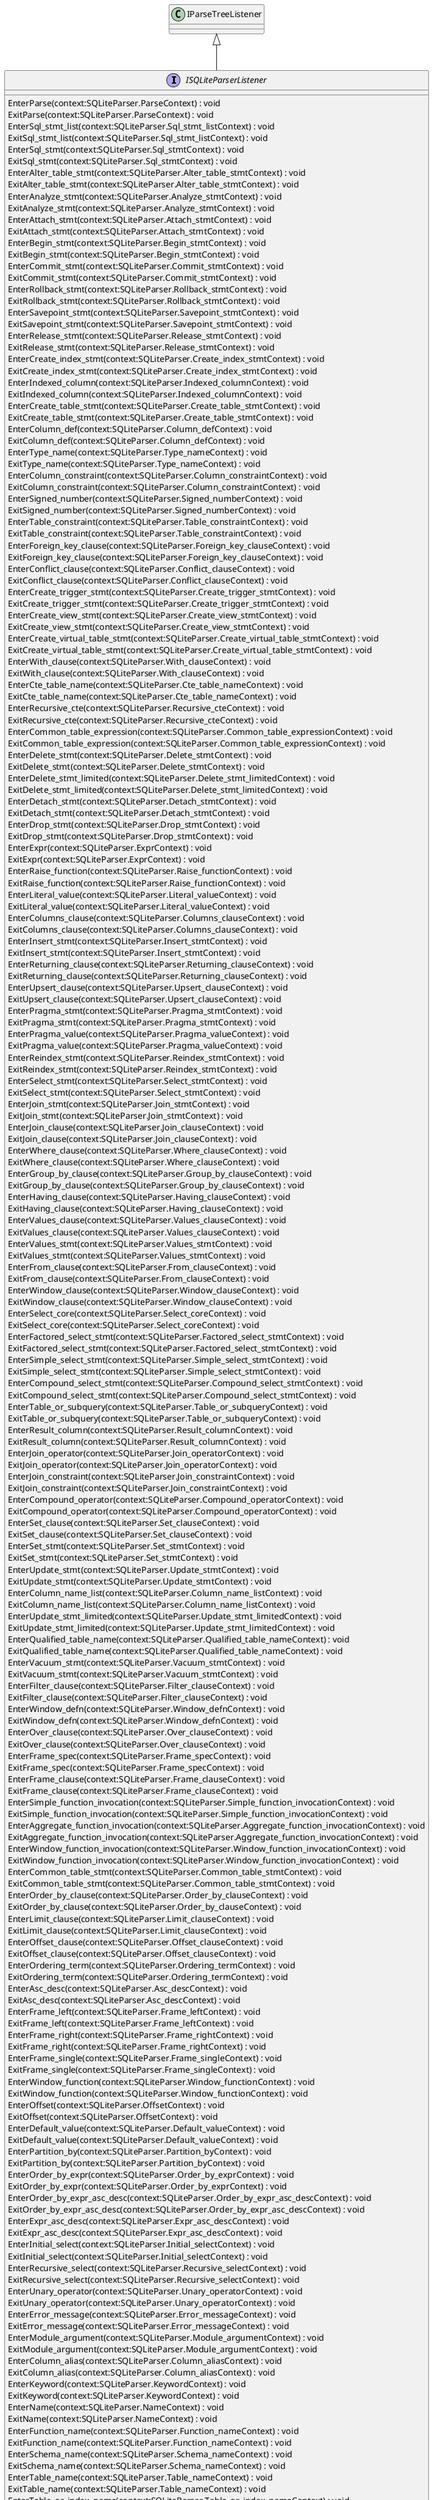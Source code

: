 @startuml
interface ISQLiteParserListener {
    EnterParse(context:SQLiteParser.ParseContext) : void
    ExitParse(context:SQLiteParser.ParseContext) : void
    EnterSql_stmt_list(context:SQLiteParser.Sql_stmt_listContext) : void
    ExitSql_stmt_list(context:SQLiteParser.Sql_stmt_listContext) : void
    EnterSql_stmt(context:SQLiteParser.Sql_stmtContext) : void
    ExitSql_stmt(context:SQLiteParser.Sql_stmtContext) : void
    EnterAlter_table_stmt(context:SQLiteParser.Alter_table_stmtContext) : void
    ExitAlter_table_stmt(context:SQLiteParser.Alter_table_stmtContext) : void
    EnterAnalyze_stmt(context:SQLiteParser.Analyze_stmtContext) : void
    ExitAnalyze_stmt(context:SQLiteParser.Analyze_stmtContext) : void
    EnterAttach_stmt(context:SQLiteParser.Attach_stmtContext) : void
    ExitAttach_stmt(context:SQLiteParser.Attach_stmtContext) : void
    EnterBegin_stmt(context:SQLiteParser.Begin_stmtContext) : void
    ExitBegin_stmt(context:SQLiteParser.Begin_stmtContext) : void
    EnterCommit_stmt(context:SQLiteParser.Commit_stmtContext) : void
    ExitCommit_stmt(context:SQLiteParser.Commit_stmtContext) : void
    EnterRollback_stmt(context:SQLiteParser.Rollback_stmtContext) : void
    ExitRollback_stmt(context:SQLiteParser.Rollback_stmtContext) : void
    EnterSavepoint_stmt(context:SQLiteParser.Savepoint_stmtContext) : void
    ExitSavepoint_stmt(context:SQLiteParser.Savepoint_stmtContext) : void
    EnterRelease_stmt(context:SQLiteParser.Release_stmtContext) : void
    ExitRelease_stmt(context:SQLiteParser.Release_stmtContext) : void
    EnterCreate_index_stmt(context:SQLiteParser.Create_index_stmtContext) : void
    ExitCreate_index_stmt(context:SQLiteParser.Create_index_stmtContext) : void
    EnterIndexed_column(context:SQLiteParser.Indexed_columnContext) : void
    ExitIndexed_column(context:SQLiteParser.Indexed_columnContext) : void
    EnterCreate_table_stmt(context:SQLiteParser.Create_table_stmtContext) : void
    ExitCreate_table_stmt(context:SQLiteParser.Create_table_stmtContext) : void
    EnterColumn_def(context:SQLiteParser.Column_defContext) : void
    ExitColumn_def(context:SQLiteParser.Column_defContext) : void
    EnterType_name(context:SQLiteParser.Type_nameContext) : void
    ExitType_name(context:SQLiteParser.Type_nameContext) : void
    EnterColumn_constraint(context:SQLiteParser.Column_constraintContext) : void
    ExitColumn_constraint(context:SQLiteParser.Column_constraintContext) : void
    EnterSigned_number(context:SQLiteParser.Signed_numberContext) : void
    ExitSigned_number(context:SQLiteParser.Signed_numberContext) : void
    EnterTable_constraint(context:SQLiteParser.Table_constraintContext) : void
    ExitTable_constraint(context:SQLiteParser.Table_constraintContext) : void
    EnterForeign_key_clause(context:SQLiteParser.Foreign_key_clauseContext) : void
    ExitForeign_key_clause(context:SQLiteParser.Foreign_key_clauseContext) : void
    EnterConflict_clause(context:SQLiteParser.Conflict_clauseContext) : void
    ExitConflict_clause(context:SQLiteParser.Conflict_clauseContext) : void
    EnterCreate_trigger_stmt(context:SQLiteParser.Create_trigger_stmtContext) : void
    ExitCreate_trigger_stmt(context:SQLiteParser.Create_trigger_stmtContext) : void
    EnterCreate_view_stmt(context:SQLiteParser.Create_view_stmtContext) : void
    ExitCreate_view_stmt(context:SQLiteParser.Create_view_stmtContext) : void
    EnterCreate_virtual_table_stmt(context:SQLiteParser.Create_virtual_table_stmtContext) : void
    ExitCreate_virtual_table_stmt(context:SQLiteParser.Create_virtual_table_stmtContext) : void
    EnterWith_clause(context:SQLiteParser.With_clauseContext) : void
    ExitWith_clause(context:SQLiteParser.With_clauseContext) : void
    EnterCte_table_name(context:SQLiteParser.Cte_table_nameContext) : void
    ExitCte_table_name(context:SQLiteParser.Cte_table_nameContext) : void
    EnterRecursive_cte(context:SQLiteParser.Recursive_cteContext) : void
    ExitRecursive_cte(context:SQLiteParser.Recursive_cteContext) : void
    EnterCommon_table_expression(context:SQLiteParser.Common_table_expressionContext) : void
    ExitCommon_table_expression(context:SQLiteParser.Common_table_expressionContext) : void
    EnterDelete_stmt(context:SQLiteParser.Delete_stmtContext) : void
    ExitDelete_stmt(context:SQLiteParser.Delete_stmtContext) : void
    EnterDelete_stmt_limited(context:SQLiteParser.Delete_stmt_limitedContext) : void
    ExitDelete_stmt_limited(context:SQLiteParser.Delete_stmt_limitedContext) : void
    EnterDetach_stmt(context:SQLiteParser.Detach_stmtContext) : void
    ExitDetach_stmt(context:SQLiteParser.Detach_stmtContext) : void
    EnterDrop_stmt(context:SQLiteParser.Drop_stmtContext) : void
    ExitDrop_stmt(context:SQLiteParser.Drop_stmtContext) : void
    EnterExpr(context:SQLiteParser.ExprContext) : void
    ExitExpr(context:SQLiteParser.ExprContext) : void
    EnterRaise_function(context:SQLiteParser.Raise_functionContext) : void
    ExitRaise_function(context:SQLiteParser.Raise_functionContext) : void
    EnterLiteral_value(context:SQLiteParser.Literal_valueContext) : void
    ExitLiteral_value(context:SQLiteParser.Literal_valueContext) : void
    EnterColumns_clause(context:SQLiteParser.Columns_clauseContext) : void
    ExitColumns_clause(context:SQLiteParser.Columns_clauseContext) : void
    EnterInsert_stmt(context:SQLiteParser.Insert_stmtContext) : void
    ExitInsert_stmt(context:SQLiteParser.Insert_stmtContext) : void
    EnterReturning_clause(context:SQLiteParser.Returning_clauseContext) : void
    ExitReturning_clause(context:SQLiteParser.Returning_clauseContext) : void
    EnterUpsert_clause(context:SQLiteParser.Upsert_clauseContext) : void
    ExitUpsert_clause(context:SQLiteParser.Upsert_clauseContext) : void
    EnterPragma_stmt(context:SQLiteParser.Pragma_stmtContext) : void
    ExitPragma_stmt(context:SQLiteParser.Pragma_stmtContext) : void
    EnterPragma_value(context:SQLiteParser.Pragma_valueContext) : void
    ExitPragma_value(context:SQLiteParser.Pragma_valueContext) : void
    EnterReindex_stmt(context:SQLiteParser.Reindex_stmtContext) : void
    ExitReindex_stmt(context:SQLiteParser.Reindex_stmtContext) : void
    EnterSelect_stmt(context:SQLiteParser.Select_stmtContext) : void
    ExitSelect_stmt(context:SQLiteParser.Select_stmtContext) : void
    EnterJoin_stmt(context:SQLiteParser.Join_stmtContext) : void
    ExitJoin_stmt(context:SQLiteParser.Join_stmtContext) : void
    EnterJoin_clause(context:SQLiteParser.Join_clauseContext) : void
    ExitJoin_clause(context:SQLiteParser.Join_clauseContext) : void
    EnterWhere_clause(context:SQLiteParser.Where_clauseContext) : void
    ExitWhere_clause(context:SQLiteParser.Where_clauseContext) : void
    EnterGroup_by_clause(context:SQLiteParser.Group_by_clauseContext) : void
    ExitGroup_by_clause(context:SQLiteParser.Group_by_clauseContext) : void
    EnterHaving_clause(context:SQLiteParser.Having_clauseContext) : void
    ExitHaving_clause(context:SQLiteParser.Having_clauseContext) : void
    EnterValues_clause(context:SQLiteParser.Values_clauseContext) : void
    ExitValues_clause(context:SQLiteParser.Values_clauseContext) : void
    EnterValues_stmt(context:SQLiteParser.Values_stmtContext) : void
    ExitValues_stmt(context:SQLiteParser.Values_stmtContext) : void
    EnterFrom_clause(context:SQLiteParser.From_clauseContext) : void
    ExitFrom_clause(context:SQLiteParser.From_clauseContext) : void
    EnterWindow_clause(context:SQLiteParser.Window_clauseContext) : void
    ExitWindow_clause(context:SQLiteParser.Window_clauseContext) : void
    EnterSelect_core(context:SQLiteParser.Select_coreContext) : void
    ExitSelect_core(context:SQLiteParser.Select_coreContext) : void
    EnterFactored_select_stmt(context:SQLiteParser.Factored_select_stmtContext) : void
    ExitFactored_select_stmt(context:SQLiteParser.Factored_select_stmtContext) : void
    EnterSimple_select_stmt(context:SQLiteParser.Simple_select_stmtContext) : void
    ExitSimple_select_stmt(context:SQLiteParser.Simple_select_stmtContext) : void
    EnterCompound_select_stmt(context:SQLiteParser.Compound_select_stmtContext) : void
    ExitCompound_select_stmt(context:SQLiteParser.Compound_select_stmtContext) : void
    EnterTable_or_subquery(context:SQLiteParser.Table_or_subqueryContext) : void
    ExitTable_or_subquery(context:SQLiteParser.Table_or_subqueryContext) : void
    EnterResult_column(context:SQLiteParser.Result_columnContext) : void
    ExitResult_column(context:SQLiteParser.Result_columnContext) : void
    EnterJoin_operator(context:SQLiteParser.Join_operatorContext) : void
    ExitJoin_operator(context:SQLiteParser.Join_operatorContext) : void
    EnterJoin_constraint(context:SQLiteParser.Join_constraintContext) : void
    ExitJoin_constraint(context:SQLiteParser.Join_constraintContext) : void
    EnterCompound_operator(context:SQLiteParser.Compound_operatorContext) : void
    ExitCompound_operator(context:SQLiteParser.Compound_operatorContext) : void
    EnterSet_clause(context:SQLiteParser.Set_clauseContext) : void
    ExitSet_clause(context:SQLiteParser.Set_clauseContext) : void
    EnterSet_stmt(context:SQLiteParser.Set_stmtContext) : void
    ExitSet_stmt(context:SQLiteParser.Set_stmtContext) : void
    EnterUpdate_stmt(context:SQLiteParser.Update_stmtContext) : void
    ExitUpdate_stmt(context:SQLiteParser.Update_stmtContext) : void
    EnterColumn_name_list(context:SQLiteParser.Column_name_listContext) : void
    ExitColumn_name_list(context:SQLiteParser.Column_name_listContext) : void
    EnterUpdate_stmt_limited(context:SQLiteParser.Update_stmt_limitedContext) : void
    ExitUpdate_stmt_limited(context:SQLiteParser.Update_stmt_limitedContext) : void
    EnterQualified_table_name(context:SQLiteParser.Qualified_table_nameContext) : void
    ExitQualified_table_name(context:SQLiteParser.Qualified_table_nameContext) : void
    EnterVacuum_stmt(context:SQLiteParser.Vacuum_stmtContext) : void
    ExitVacuum_stmt(context:SQLiteParser.Vacuum_stmtContext) : void
    EnterFilter_clause(context:SQLiteParser.Filter_clauseContext) : void
    ExitFilter_clause(context:SQLiteParser.Filter_clauseContext) : void
    EnterWindow_defn(context:SQLiteParser.Window_defnContext) : void
    ExitWindow_defn(context:SQLiteParser.Window_defnContext) : void
    EnterOver_clause(context:SQLiteParser.Over_clauseContext) : void
    ExitOver_clause(context:SQLiteParser.Over_clauseContext) : void
    EnterFrame_spec(context:SQLiteParser.Frame_specContext) : void
    ExitFrame_spec(context:SQLiteParser.Frame_specContext) : void
    EnterFrame_clause(context:SQLiteParser.Frame_clauseContext) : void
    ExitFrame_clause(context:SQLiteParser.Frame_clauseContext) : void
    EnterSimple_function_invocation(context:SQLiteParser.Simple_function_invocationContext) : void
    ExitSimple_function_invocation(context:SQLiteParser.Simple_function_invocationContext) : void
    EnterAggregate_function_invocation(context:SQLiteParser.Aggregate_function_invocationContext) : void
    ExitAggregate_function_invocation(context:SQLiteParser.Aggregate_function_invocationContext) : void
    EnterWindow_function_invocation(context:SQLiteParser.Window_function_invocationContext) : void
    ExitWindow_function_invocation(context:SQLiteParser.Window_function_invocationContext) : void
    EnterCommon_table_stmt(context:SQLiteParser.Common_table_stmtContext) : void
    ExitCommon_table_stmt(context:SQLiteParser.Common_table_stmtContext) : void
    EnterOrder_by_clause(context:SQLiteParser.Order_by_clauseContext) : void
    ExitOrder_by_clause(context:SQLiteParser.Order_by_clauseContext) : void
    EnterLimit_clause(context:SQLiteParser.Limit_clauseContext) : void
    ExitLimit_clause(context:SQLiteParser.Limit_clauseContext) : void
    EnterOffset_clause(context:SQLiteParser.Offset_clauseContext) : void
    ExitOffset_clause(context:SQLiteParser.Offset_clauseContext) : void
    EnterOrdering_term(context:SQLiteParser.Ordering_termContext) : void
    ExitOrdering_term(context:SQLiteParser.Ordering_termContext) : void
    EnterAsc_desc(context:SQLiteParser.Asc_descContext) : void
    ExitAsc_desc(context:SQLiteParser.Asc_descContext) : void
    EnterFrame_left(context:SQLiteParser.Frame_leftContext) : void
    ExitFrame_left(context:SQLiteParser.Frame_leftContext) : void
    EnterFrame_right(context:SQLiteParser.Frame_rightContext) : void
    ExitFrame_right(context:SQLiteParser.Frame_rightContext) : void
    EnterFrame_single(context:SQLiteParser.Frame_singleContext) : void
    ExitFrame_single(context:SQLiteParser.Frame_singleContext) : void
    EnterWindow_function(context:SQLiteParser.Window_functionContext) : void
    ExitWindow_function(context:SQLiteParser.Window_functionContext) : void
    EnterOffset(context:SQLiteParser.OffsetContext) : void
    ExitOffset(context:SQLiteParser.OffsetContext) : void
    EnterDefault_value(context:SQLiteParser.Default_valueContext) : void
    ExitDefault_value(context:SQLiteParser.Default_valueContext) : void
    EnterPartition_by(context:SQLiteParser.Partition_byContext) : void
    ExitPartition_by(context:SQLiteParser.Partition_byContext) : void
    EnterOrder_by_expr(context:SQLiteParser.Order_by_exprContext) : void
    ExitOrder_by_expr(context:SQLiteParser.Order_by_exprContext) : void
    EnterOrder_by_expr_asc_desc(context:SQLiteParser.Order_by_expr_asc_descContext) : void
    ExitOrder_by_expr_asc_desc(context:SQLiteParser.Order_by_expr_asc_descContext) : void
    EnterExpr_asc_desc(context:SQLiteParser.Expr_asc_descContext) : void
    ExitExpr_asc_desc(context:SQLiteParser.Expr_asc_descContext) : void
    EnterInitial_select(context:SQLiteParser.Initial_selectContext) : void
    ExitInitial_select(context:SQLiteParser.Initial_selectContext) : void
    EnterRecursive_select(context:SQLiteParser.Recursive_selectContext) : void
    ExitRecursive_select(context:SQLiteParser.Recursive_selectContext) : void
    EnterUnary_operator(context:SQLiteParser.Unary_operatorContext) : void
    ExitUnary_operator(context:SQLiteParser.Unary_operatorContext) : void
    EnterError_message(context:SQLiteParser.Error_messageContext) : void
    ExitError_message(context:SQLiteParser.Error_messageContext) : void
    EnterModule_argument(context:SQLiteParser.Module_argumentContext) : void
    ExitModule_argument(context:SQLiteParser.Module_argumentContext) : void
    EnterColumn_alias(context:SQLiteParser.Column_aliasContext) : void
    ExitColumn_alias(context:SQLiteParser.Column_aliasContext) : void
    EnterKeyword(context:SQLiteParser.KeywordContext) : void
    ExitKeyword(context:SQLiteParser.KeywordContext) : void
    EnterName(context:SQLiteParser.NameContext) : void
    ExitName(context:SQLiteParser.NameContext) : void
    EnterFunction_name(context:SQLiteParser.Function_nameContext) : void
    ExitFunction_name(context:SQLiteParser.Function_nameContext) : void
    EnterSchema_name(context:SQLiteParser.Schema_nameContext) : void
    ExitSchema_name(context:SQLiteParser.Schema_nameContext) : void
    EnterTable_name(context:SQLiteParser.Table_nameContext) : void
    ExitTable_name(context:SQLiteParser.Table_nameContext) : void
    EnterTable_or_index_name(context:SQLiteParser.Table_or_index_nameContext) : void
    ExitTable_or_index_name(context:SQLiteParser.Table_or_index_nameContext) : void
    EnterColumn_name(context:SQLiteParser.Column_nameContext) : void
    ExitColumn_name(context:SQLiteParser.Column_nameContext) : void
    EnterCollation_name(context:SQLiteParser.Collation_nameContext) : void
    ExitCollation_name(context:SQLiteParser.Collation_nameContext) : void
    EnterForeign_table(context:SQLiteParser.Foreign_tableContext) : void
    ExitForeign_table(context:SQLiteParser.Foreign_tableContext) : void
    EnterIndex_name(context:SQLiteParser.Index_nameContext) : void
    ExitIndex_name(context:SQLiteParser.Index_nameContext) : void
    EnterTrigger_name(context:SQLiteParser.Trigger_nameContext) : void
    ExitTrigger_name(context:SQLiteParser.Trigger_nameContext) : void
    EnterView_name(context:SQLiteParser.View_nameContext) : void
    ExitView_name(context:SQLiteParser.View_nameContext) : void
    EnterModule_name(context:SQLiteParser.Module_nameContext) : void
    ExitModule_name(context:SQLiteParser.Module_nameContext) : void
    EnterPragma_name(context:SQLiteParser.Pragma_nameContext) : void
    ExitPragma_name(context:SQLiteParser.Pragma_nameContext) : void
    EnterSavepoint_name(context:SQLiteParser.Savepoint_nameContext) : void
    ExitSavepoint_name(context:SQLiteParser.Savepoint_nameContext) : void
    EnterTable_alias(context:SQLiteParser.Table_aliasContext) : void
    ExitTable_alias(context:SQLiteParser.Table_aliasContext) : void
    EnterTransaction_name(context:SQLiteParser.Transaction_nameContext) : void
    ExitTransaction_name(context:SQLiteParser.Transaction_nameContext) : void
    EnterWindow_name(context:SQLiteParser.Window_nameContext) : void
    ExitWindow_name(context:SQLiteParser.Window_nameContext) : void
    EnterAlias(context:SQLiteParser.AliasContext) : void
    ExitAlias(context:SQLiteParser.AliasContext) : void
    EnterFilename(context:SQLiteParser.FilenameContext) : void
    ExitFilename(context:SQLiteParser.FilenameContext) : void
    EnterBase_window_name(context:SQLiteParser.Base_window_nameContext) : void
    ExitBase_window_name(context:SQLiteParser.Base_window_nameContext) : void
    EnterSimple_func(context:SQLiteParser.Simple_funcContext) : void
    ExitSimple_func(context:SQLiteParser.Simple_funcContext) : void
    EnterAggregate_func(context:SQLiteParser.Aggregate_funcContext) : void
    ExitAggregate_func(context:SQLiteParser.Aggregate_funcContext) : void
    EnterTable_function_name(context:SQLiteParser.Table_function_nameContext) : void
    ExitTable_function_name(context:SQLiteParser.Table_function_nameContext) : void
    EnterAny_name(context:SQLiteParser.Any_nameContext) : void
    ExitAny_name(context:SQLiteParser.Any_nameContext) : void
}
IParseTreeListener <|-- ISQLiteParserListener
@enduml
